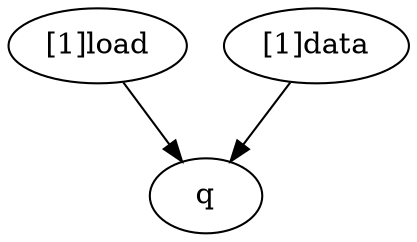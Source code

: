 strict digraph "" {
	q	[complexity=0,
		importance=0.499999686387,
		rank=0.0];
	"[1]load"	[complexity=1,
		importance=0.749999843194,
		rank=0.749999843194];
	"[1]load" -> q;
	"[1]data"	[complexity=2,
		importance=0.749999843194,
		rank=0.374999921597];
	"[1]data" -> q;
}

